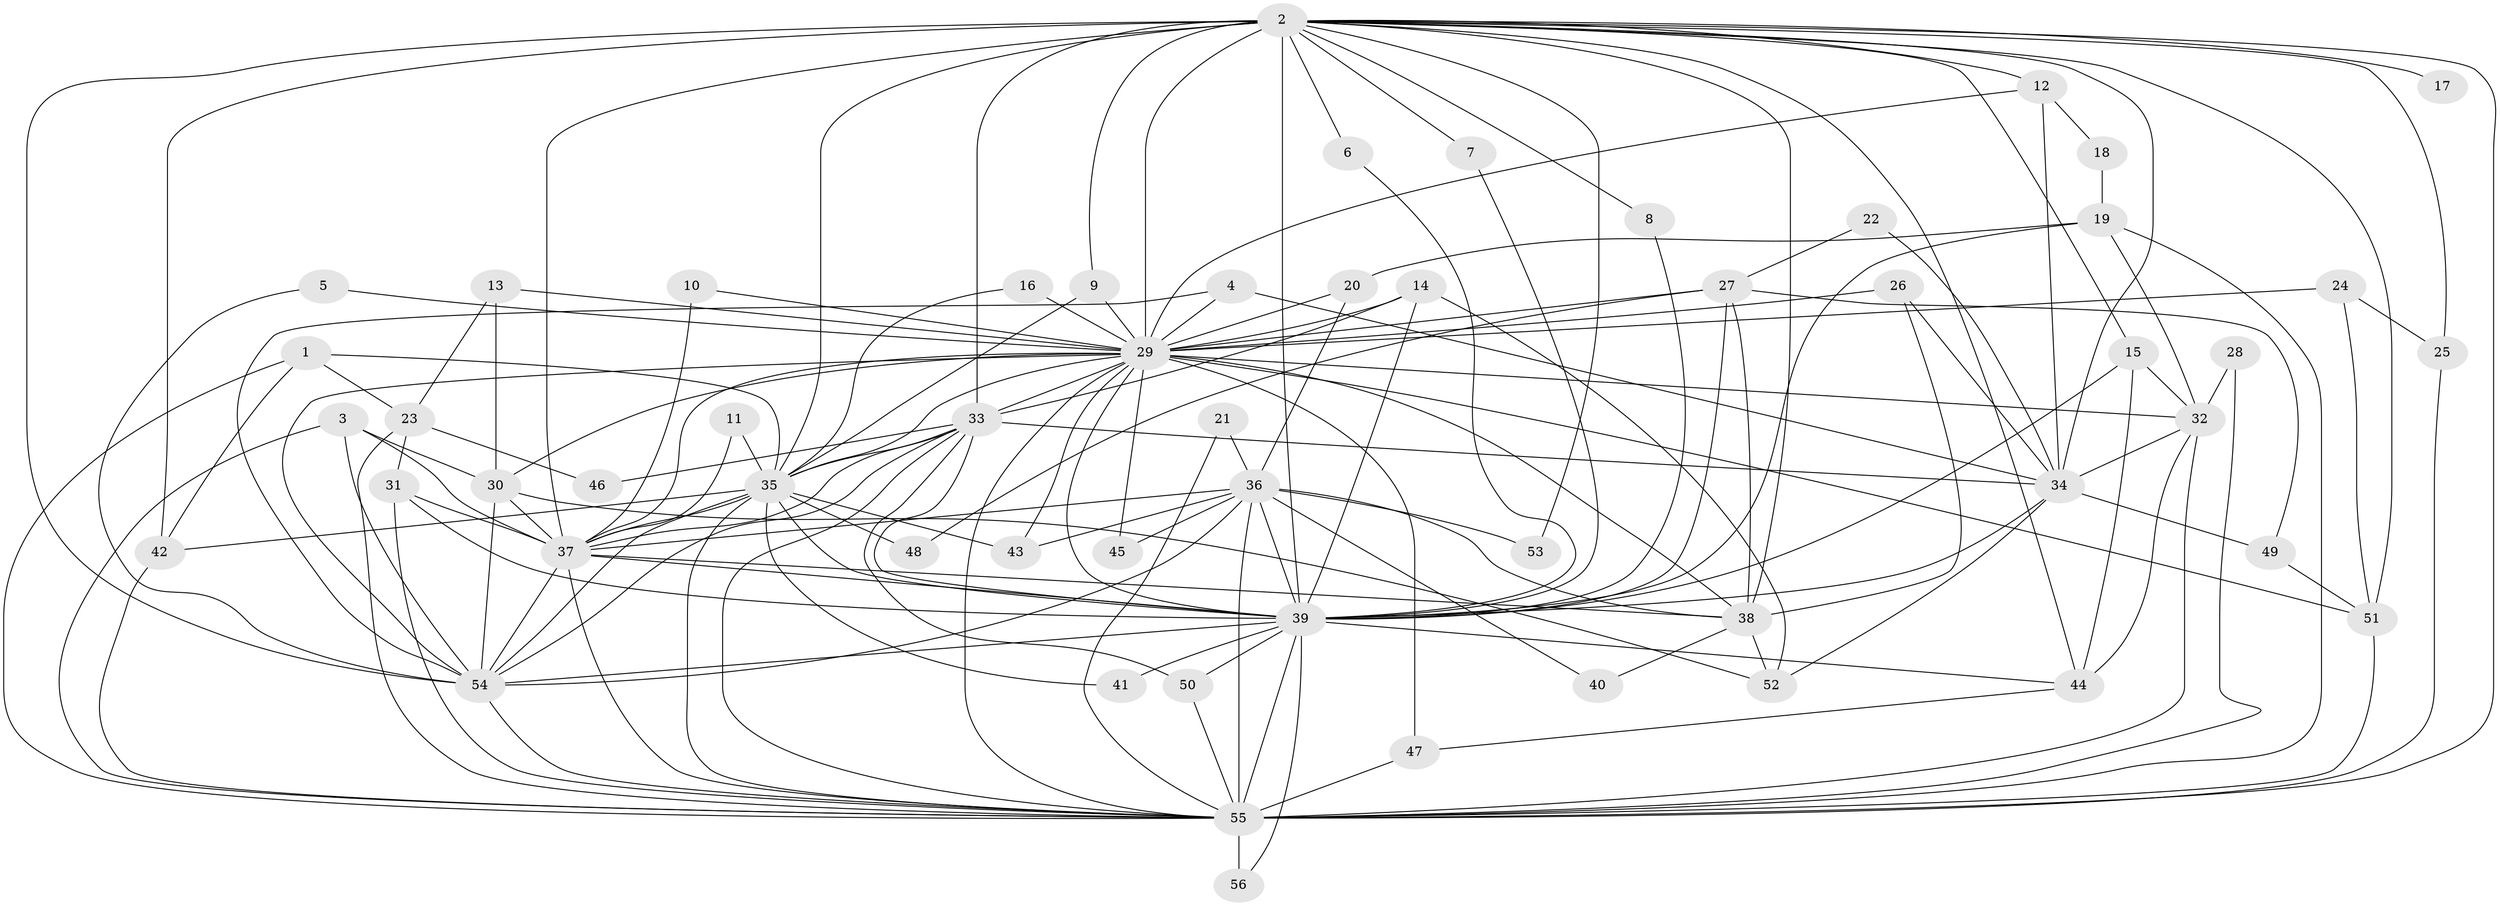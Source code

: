 // original degree distribution, {22: 0.018018018018018018, 13: 0.018018018018018018, 17: 0.009009009009009009, 18: 0.009009009009009009, 16: 0.018018018018018018, 27: 0.009009009009009009, 32: 0.009009009009009009, 8: 0.018018018018018018, 3: 0.2702702702702703, 4: 0.08108108108108109, 2: 0.46846846846846846, 7: 0.018018018018018018, 6: 0.018018018018018018, 5: 0.02702702702702703, 11: 0.009009009009009009}
// Generated by graph-tools (version 1.1) at 2025/25/03/09/25 03:25:43]
// undirected, 56 vertices, 156 edges
graph export_dot {
graph [start="1"]
  node [color=gray90,style=filled];
  1;
  2;
  3;
  4;
  5;
  6;
  7;
  8;
  9;
  10;
  11;
  12;
  13;
  14;
  15;
  16;
  17;
  18;
  19;
  20;
  21;
  22;
  23;
  24;
  25;
  26;
  27;
  28;
  29;
  30;
  31;
  32;
  33;
  34;
  35;
  36;
  37;
  38;
  39;
  40;
  41;
  42;
  43;
  44;
  45;
  46;
  47;
  48;
  49;
  50;
  51;
  52;
  53;
  54;
  55;
  56;
  1 -- 23 [weight=1.0];
  1 -- 35 [weight=1.0];
  1 -- 42 [weight=1.0];
  1 -- 55 [weight=1.0];
  2 -- 6 [weight=1.0];
  2 -- 7 [weight=1.0];
  2 -- 8 [weight=1.0];
  2 -- 9 [weight=1.0];
  2 -- 12 [weight=1.0];
  2 -- 15 [weight=2.0];
  2 -- 17 [weight=2.0];
  2 -- 25 [weight=1.0];
  2 -- 29 [weight=4.0];
  2 -- 33 [weight=5.0];
  2 -- 34 [weight=1.0];
  2 -- 35 [weight=3.0];
  2 -- 37 [weight=4.0];
  2 -- 38 [weight=1.0];
  2 -- 39 [weight=3.0];
  2 -- 42 [weight=1.0];
  2 -- 44 [weight=1.0];
  2 -- 51 [weight=2.0];
  2 -- 53 [weight=1.0];
  2 -- 54 [weight=3.0];
  2 -- 55 [weight=4.0];
  3 -- 30 [weight=1.0];
  3 -- 37 [weight=1.0];
  3 -- 54 [weight=1.0];
  3 -- 55 [weight=1.0];
  4 -- 29 [weight=1.0];
  4 -- 34 [weight=1.0];
  4 -- 54 [weight=1.0];
  5 -- 29 [weight=1.0];
  5 -- 54 [weight=1.0];
  6 -- 39 [weight=1.0];
  7 -- 39 [weight=1.0];
  8 -- 39 [weight=1.0];
  9 -- 29 [weight=1.0];
  9 -- 35 [weight=1.0];
  10 -- 29 [weight=1.0];
  10 -- 37 [weight=1.0];
  11 -- 35 [weight=1.0];
  11 -- 37 [weight=1.0];
  12 -- 18 [weight=1.0];
  12 -- 29 [weight=1.0];
  12 -- 34 [weight=1.0];
  13 -- 23 [weight=1.0];
  13 -- 29 [weight=1.0];
  13 -- 30 [weight=1.0];
  14 -- 29 [weight=1.0];
  14 -- 33 [weight=1.0];
  14 -- 39 [weight=1.0];
  14 -- 52 [weight=1.0];
  15 -- 32 [weight=1.0];
  15 -- 39 [weight=1.0];
  15 -- 44 [weight=1.0];
  16 -- 29 [weight=1.0];
  16 -- 35 [weight=1.0];
  18 -- 19 [weight=1.0];
  19 -- 20 [weight=1.0];
  19 -- 32 [weight=1.0];
  19 -- 39 [weight=1.0];
  19 -- 55 [weight=2.0];
  20 -- 29 [weight=1.0];
  20 -- 36 [weight=1.0];
  21 -- 36 [weight=1.0];
  21 -- 55 [weight=1.0];
  22 -- 27 [weight=1.0];
  22 -- 34 [weight=1.0];
  23 -- 31 [weight=1.0];
  23 -- 46 [weight=1.0];
  23 -- 55 [weight=1.0];
  24 -- 25 [weight=1.0];
  24 -- 29 [weight=1.0];
  24 -- 51 [weight=1.0];
  25 -- 55 [weight=1.0];
  26 -- 29 [weight=2.0];
  26 -- 34 [weight=1.0];
  26 -- 38 [weight=1.0];
  27 -- 29 [weight=2.0];
  27 -- 38 [weight=1.0];
  27 -- 39 [weight=1.0];
  27 -- 48 [weight=1.0];
  27 -- 49 [weight=1.0];
  28 -- 32 [weight=1.0];
  28 -- 55 [weight=1.0];
  29 -- 30 [weight=1.0];
  29 -- 32 [weight=2.0];
  29 -- 33 [weight=1.0];
  29 -- 35 [weight=1.0];
  29 -- 37 [weight=2.0];
  29 -- 38 [weight=1.0];
  29 -- 39 [weight=1.0];
  29 -- 43 [weight=1.0];
  29 -- 45 [weight=1.0];
  29 -- 47 [weight=1.0];
  29 -- 51 [weight=1.0];
  29 -- 54 [weight=1.0];
  29 -- 55 [weight=1.0];
  30 -- 37 [weight=2.0];
  30 -- 52 [weight=1.0];
  30 -- 54 [weight=2.0];
  31 -- 37 [weight=1.0];
  31 -- 39 [weight=1.0];
  31 -- 55 [weight=1.0];
  32 -- 34 [weight=1.0];
  32 -- 44 [weight=1.0];
  32 -- 55 [weight=1.0];
  33 -- 34 [weight=2.0];
  33 -- 35 [weight=2.0];
  33 -- 37 [weight=1.0];
  33 -- 39 [weight=1.0];
  33 -- 46 [weight=1.0];
  33 -- 50 [weight=1.0];
  33 -- 54 [weight=2.0];
  33 -- 55 [weight=1.0];
  34 -- 39 [weight=1.0];
  34 -- 49 [weight=1.0];
  34 -- 52 [weight=1.0];
  35 -- 37 [weight=1.0];
  35 -- 39 [weight=1.0];
  35 -- 41 [weight=1.0];
  35 -- 42 [weight=1.0];
  35 -- 43 [weight=1.0];
  35 -- 48 [weight=1.0];
  35 -- 54 [weight=1.0];
  35 -- 55 [weight=1.0];
  36 -- 37 [weight=1.0];
  36 -- 38 [weight=1.0];
  36 -- 39 [weight=1.0];
  36 -- 40 [weight=1.0];
  36 -- 43 [weight=1.0];
  36 -- 45 [weight=1.0];
  36 -- 53 [weight=1.0];
  36 -- 54 [weight=1.0];
  36 -- 55 [weight=1.0];
  37 -- 38 [weight=1.0];
  37 -- 39 [weight=1.0];
  37 -- 54 [weight=1.0];
  37 -- 55 [weight=1.0];
  38 -- 40 [weight=1.0];
  38 -- 52 [weight=1.0];
  39 -- 41 [weight=1.0];
  39 -- 44 [weight=1.0];
  39 -- 50 [weight=1.0];
  39 -- 54 [weight=1.0];
  39 -- 55 [weight=1.0];
  39 -- 56 [weight=1.0];
  42 -- 55 [weight=1.0];
  44 -- 47 [weight=1.0];
  47 -- 55 [weight=1.0];
  49 -- 51 [weight=1.0];
  50 -- 55 [weight=1.0];
  51 -- 55 [weight=1.0];
  54 -- 55 [weight=2.0];
  55 -- 56 [weight=2.0];
}
